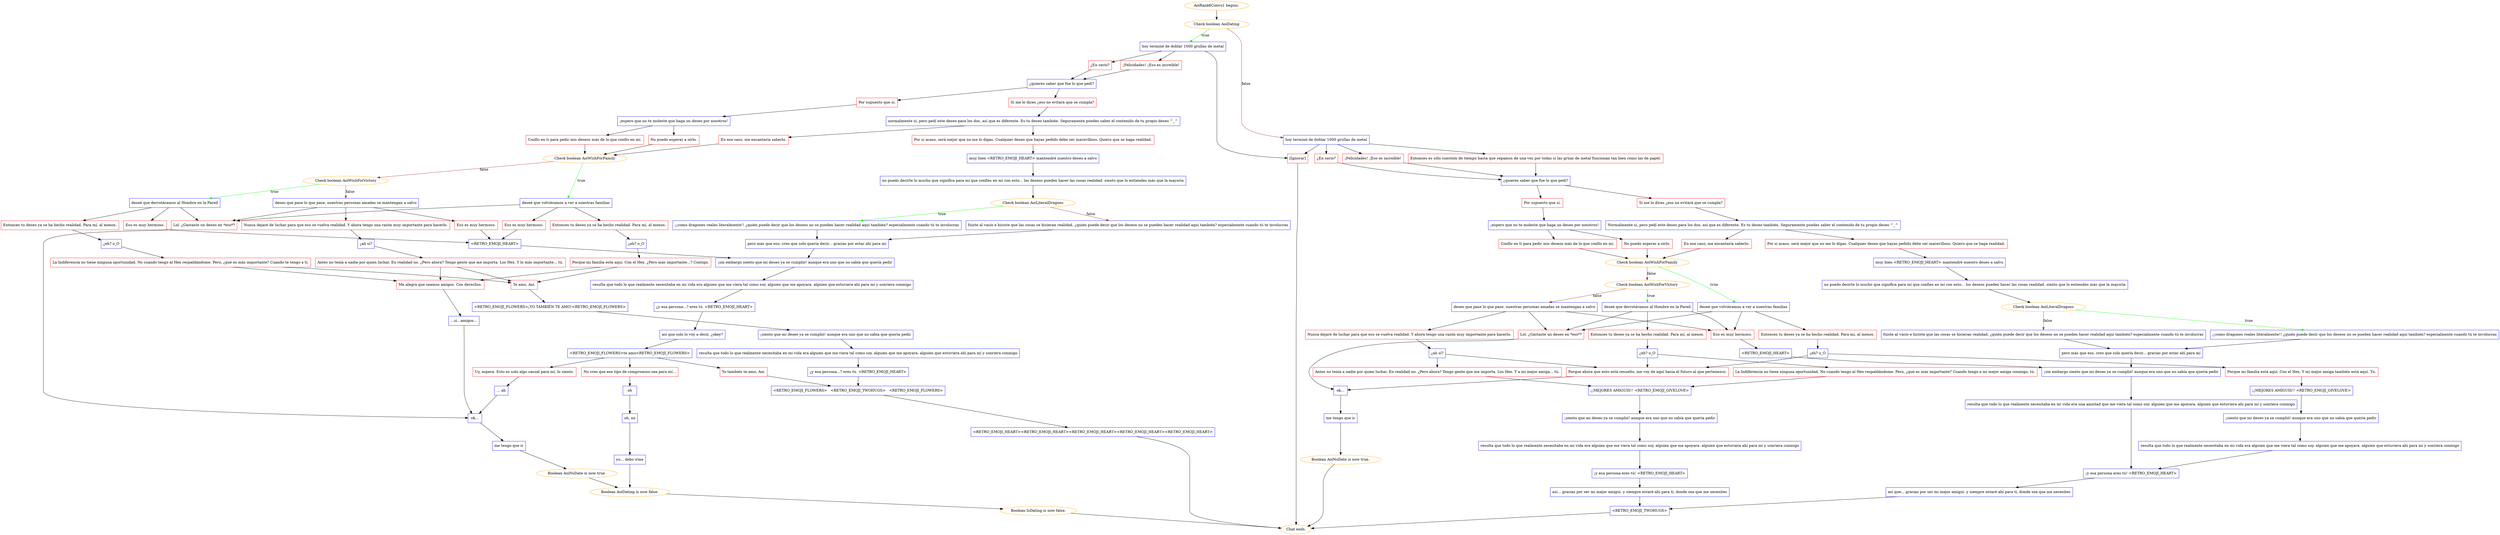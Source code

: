 digraph {
	"AoiRank6Convo1 begins." [color=orange];
		"AoiRank6Convo1 begins." -> j1159499694;
	j1159499694 [label="Check boolean AoiDating",color=orange];
		j1159499694 -> j1829914935 [label=true,color=green];
		j1159499694 -> j2170742738 [label=false,color=brown];
	j1829914935 [label="hoy terminé de doblar 1000 grullas de metal",shape=box,color=blue];
		j1829914935 -> j57888202;
		j1829914935 -> j1679459087;
		j1829914935 -> j984287941;
	j2170742738 [label="hoy terminé de doblar 1000 grullas de metal",shape=box,color=blue];
		j2170742738 -> j3262255268;
		j2170742738 -> j1833075565;
		j2170742738 -> j3875037906;
		j2170742738 -> j984287941;
	j57888202 [label="¿En serio?",shape=box,color=red];
		j57888202 -> j1503619943;
	j1679459087 [label="¡Felicidades! ¡Eso es increíble!",shape=box,color=red];
		j1679459087 -> j1503619943;
	j984287941 [label="[Ignorar]",shape=box,color=red];
		j984287941 -> "Chat ends.";
	j3262255268 [label="Entonces es sólo cuestión de tiempo hasta que sepamos de una vez por todas si las grúas de metal funcionan tan bien como las de papel.",shape=box,color=red];
		j3262255268 -> j4201755230;
	j1833075565 [label="¿En serio?",shape=box,color=red];
		j1833075565 -> j4201755230;
	j3875037906 [label="¡Felicidades! ¡Eso es increíble!",shape=box,color=red];
		j3875037906 -> j4201755230;
	j1503619943 [label="¿quieres saber que fue lo que pedí?",shape=box,color=blue];
		j1503619943 -> j2127820248;
		j1503619943 -> j856815183;
	"Chat ends." [color=orange];
	j4201755230 [label="¿quieres saber que fue lo que pedí?",shape=box,color=blue];
		j4201755230 -> j477112697;
		j4201755230 -> j3224431565;
	j2127820248 [label="Si me lo dices ¿eso no evitará que se cumpla?",shape=box,color=red];
		j2127820248 -> j1026484921;
	j856815183 [label="Por supuesto que sí.",shape=box,color=red];
		j856815183 -> j2705897287;
	j477112697 [label="Si me lo dices ¿eso no evitará que se cumpla?",shape=box,color=red];
		j477112697 -> j3417696772;
	j3224431565 [label="Por supuesto que sí.",shape=box,color=red];
		j3224431565 -> j3676867995;
	j1026484921 [label="normalmente sí, pero pedí este deseo para los dos, así que es diferente. Es tu deseo también. Seguramente puedes saber el contenido de tu propio deseo ^_^",shape=box,color=blue];
		j1026484921 -> j2667146163;
		j1026484921 -> j1952412112;
	j2705897287 [label="¡espero que no te moleste que haga un deseo por nosotros!",shape=box,color=blue];
		j2705897287 -> j3875003936;
		j2705897287 -> j2138969629;
	j3417696772 [label="Normalmente sí, pero pedí este deseo para los dos, así que es diferente. Es tu deseo también. Seguramente puedes saber el contenido de tu propio deseo ^_^",shape=box,color=blue];
		j3417696772 -> j2316756846;
		j3417696772 -> j1825951095;
	j3676867995 [label="¡espero que no te moleste que haga un deseo por nosotros!",shape=box,color=blue];
		j3676867995 -> j566863279;
		j3676867995 -> j273244355;
	j2667146163 [label="Por si acaso, será mejor que no me lo digas. Cualquier deseo que hayas pedido debe ser maravilloso. Quiero que se haga realidad.",shape=box,color=red];
		j2667146163 -> j2215617320;
	j1952412112 [label="En ese caso, me encantaría saberlo.",shape=box,color=red];
		j1952412112 -> j1731423625;
	j3875003936 [label="Confío en ti para pedir mis deseos más de lo que confío en mí.",shape=box,color=red];
		j3875003936 -> j1731423625;
	j2138969629 [label="No puedo esperar a oírlo.",shape=box,color=red];
		j2138969629 -> j1731423625;
	j2316756846 [label="Por si acaso, será mejor que no me lo digas. Cualquier deseo que hayas pedido debe ser maravilloso. Quiero que se haga realidad.",shape=box,color=red];
		j2316756846 -> j3877700544;
	j1825951095 [label="En ese caso, me encantaría saberlo.",shape=box,color=red];
		j1825951095 -> j4261509095;
	j566863279 [label="Confío en ti para pedir mis deseos más de lo que confío en mí.",shape=box,color=red];
		j566863279 -> j4261509095;
	j273244355 [label="No puedo esperar a oírlo.",shape=box,color=red];
		j273244355 -> j4261509095;
	j2215617320 [label="muy bien <RETRO_EMOJI_HEART> mantendré nuestro deseo a salvo",shape=box,color=blue];
		j2215617320 -> j3035217469;
	j1731423625 [label="Check boolean AoiWishForFamily",color=orange];
		j1731423625 -> j3912038691 [label=true,color=green];
		j1731423625 -> j853113975 [label=false,color=brown];
	j3877700544 [label="muy bien <RETRO_EMOJI_HEART> mantendré nuestro deseo a salvo",shape=box,color=blue];
		j3877700544 -> j2090016004;
	j4261509095 [label="Check boolean AoiWishForFamily",color=orange];
		j4261509095 -> j1969763341 [label=true,color=green];
		j4261509095 -> j2512076100 [label=false,color=brown];
	j3035217469 [label="no puedo decirte lo mucho que significa para mí que confíes en mí con esto... los deseos pueden hacer las cosas realidad. siento que lo entiendes más que la mayoría",shape=box,color=blue];
		j3035217469 -> j356138990;
	j3912038691 [label="deseé que volviéramos a ver a nuestras familias",shape=box,color=blue];
		j3912038691 -> j1804881641;
		j3912038691 -> j2372514945;
		j3912038691 -> j4240097532;
	j853113975 [label="Check boolean AoiWishForVictory",color=orange];
		j853113975 -> j163714665 [label=true,color=green];
		j853113975 -> j727798916 [label=false,color=brown];
	j2090016004 [label="no puedo decirte lo mucho que significa para mí que confíes en mí con esto... los deseos pueden hacer las cosas realidad. siento que lo entiendes más que la mayoría",shape=box,color=blue];
		j2090016004 -> j1681411811;
	j1969763341 [label="deseé que volviéramos a ver a nuestras familias",shape=box,color=blue];
		j1969763341 -> j2018045561;
		j1969763341 -> j4091605617;
		j1969763341 -> j3264894003;
	j2512076100 [label="Check boolean AoiWishForVictory",color=orange];
		j2512076100 -> j1655885229 [label=true,color=green];
		j2512076100 -> j1818557879 [label=false,color=brown];
	j356138990 [label="Check boolean AoiLiteralDragons",color=orange];
		j356138990 -> j237366501 [label=true,color=green];
		j356138990 -> j1515075640 [label=false,color=brown];
	j1804881641 [label="Entonces tu deseo ya se ha hecho realidad. Para mí, al menos.",shape=box,color=red];
		j1804881641 -> j1895705211;
	j2372514945 [label="Eso es muy hermoso.",shape=box,color=red];
		j2372514945 -> j2038243606;
	j4240097532 [label="Lol. ¿Gastaste un deseo en *eso*?",shape=box,color=red];
		j4240097532 -> j1771206147;
	j163714665 [label="deseé que derrotáramos al Hombre en la Pared",shape=box,color=blue];
		j163714665 -> j2421249586;
		j163714665 -> j829521046;
		j163714665 -> j4240097532;
	j727798916 [label="deseo que pase lo que pase, nuestras personas amadas se mantengan a salvo",shape=box,color=blue];
		j727798916 -> j2590756502;
		j727798916 -> j3446158461;
		j727798916 -> j4240097532;
	j1681411811 [label="Check boolean AoiLiteralDragons",color=orange];
		j1681411811 -> j2593876917 [label=true,color=green];
		j1681411811 -> j1223822780 [label=false,color=brown];
	j2018045561 [label="Entonces tu deseo ya se ha hecho realidad. Para mí, al menos.",shape=box,color=red];
		j2018045561 -> j1969667584;
	j4091605617 [label="Eso es muy hermoso.",shape=box,color=red];
		j4091605617 -> j1456213302;
	j3264894003 [label="Lol. ¿Gastaste un deseo en *eso*?",shape=box,color=red];
		j3264894003 -> j4283732277;
	j1655885229 [label="deseé que derrotáramos al Hombre en la Pared",shape=box,color=blue];
		j1655885229 -> j2613359984;
		j1655885229 -> j4091605617;
		j1655885229 -> j3264894003;
	j1818557879 [label="deseo que pase lo que pase, nuestras personas amadas se mantengan a salvo",shape=box,color=blue];
		j1818557879 -> j823803168;
		j1818557879 -> j4091605617;
		j1818557879 -> j3264894003;
	j237366501 [label="¡¡como dragones reales literalmente!! ¿quién puede decir que los deseos no se pueden hacer realidad aquí también? especialmente cuando tú te involucras",shape=box,color=blue];
		j237366501 -> j3206175420;
	j1515075640 [label="fuiste al vacío e hiciste que las cosas se hicieran realidad. ¿quién puede decir que los deseos no se pueden hacer realidad aquí también? especialmente cuando tú te involucras",shape=box,color=blue];
		j1515075640 -> j3206175420;
	j1895705211 [label="¿eh? o_O",shape=box,color=blue];
		j1895705211 -> j3831991318;
	j2038243606 [label="<RETRO_EMOJI_HEART>",shape=box,color=blue];
		j2038243606 -> j78246912;
	j1771206147 [label="ok...",shape=box,color=blue];
		j1771206147 -> j3588861088;
	j2421249586 [label="Entonces tu deseo ya se ha hecho realidad. Para mí, al menos.",shape=box,color=red];
		j2421249586 -> j1979902262;
	j829521046 [label="Eso es muy hermoso.",shape=box,color=red];
		j829521046 -> j2038243606;
	j2590756502 [label="Nunca dejaré de luchar para que eso se vuelva realidad. Y ahora tengo una razón muy importante para hacerlo.",shape=box,color=red];
		j2590756502 -> j3478376970;
	j3446158461 [label="Eso es muy hermoso.",shape=box,color=red];
		j3446158461 -> j2038243606;
	j2593876917 [label="¡¡como dragones reales literalmente!! ¿quién puede decir que los deseos no se pueden hacer realidad aquí también? especialmente cuando tú te involucras",shape=box,color=blue];
		j2593876917 -> j679444723;
	j1223822780 [label="fuiste al vacío e hiciste que las cosas se hicieran realidad. ¿quién puede decir que los deseos no se pueden hacer realidad aquí también? especialmente cuando tú te involucras",shape=box,color=blue];
		j1223822780 -> j679444723;
	j1969667584 [label="¿eh? o_O",shape=box,color=blue];
		j1969667584 -> j2233793756;
		j1969667584 -> j671241432;
	j1456213302 [label="<RETRO_EMOJI_HEART>",shape=box,color=blue];
		j1456213302 -> j2664861641;
	j4283732277 [label="ok...",shape=box,color=blue];
		j4283732277 -> j1804044426;
	j2613359984 [label="Entonces tu deseo ya se ha hecho realidad. Para mí, al menos.",shape=box,color=red];
		j2613359984 -> j3594788242;
	j823803168 [label="Nunca dejaré de luchar para que eso se vuelva realidad. Y ahora tengo una razón muy importante para hacerlo.",shape=box,color=red];
		j823803168 -> j734565714;
	j3206175420 [label="pero más que eso, creo que solo quería decir... gracias por estar ahí para mí",shape=box,color=blue];
		j3206175420 -> j78246912;
	j3831991318 [label="Porque mi familia está aquí. Con el Hex. ¿Pero más importante...? Contigo.",shape=box,color=red];
		j3831991318 -> j1321803154;
		j3831991318 -> j1677578615;
	j78246912 [label="¡sin embargo siento que mi deseo ya se cumplió! aunque era uno que no sabía que quería pedir",shape=box,color=blue];
		j78246912 -> j1651693055;
	j3588861088 [label="me tengo que ir",shape=box,color=blue];
		j3588861088 -> j1862123684;
	j1979902262 [label="¿eh? o_O",shape=box,color=blue];
		j1979902262 -> j3002412912;
	j3478376970 [label="¿ah sí?",shape=box,color=blue];
		j3478376970 -> j769839665;
	j679444723 [label="pero más que eso, creo que solo quería decir... gracias por estar ahí para mí",shape=box,color=blue];
		j679444723 -> j2664861641;
	j2233793756 [label="Porque mi familia está aquí. Con el Hex. Y mi mejor amiga también está aquí. Tú.",shape=box,color=red];
		j2233793756 -> j3966787991;
	j671241432 [label="Porque ahora que esto está resuelto, me voy de aquí hacia el futuro al que pertenezco.",shape=box,color=red];
		j671241432 -> j4283732277;
	j2664861641 [label="¡sin embargo siento que mi deseo ya se cumplió! aunque era uno que no sabía que quería pedir",shape=box,color=blue];
		j2664861641 -> j4270828301;
	j1804044426 [label="me tengo que ir",shape=box,color=blue];
		j1804044426 -> j4121660697;
	j3594788242 [label="¿eh? o_O",shape=box,color=blue];
		j3594788242 -> j889574868;
		j3594788242 -> j671241432;
	j734565714 [label="¿ah sí?",shape=box,color=blue];
		j734565714 -> j403819743;
		j734565714 -> j671241432;
	j1321803154 [label="Te amo, Aoi.",shape=box,color=red];
		j1321803154 -> j1281971386;
	j1677578615 [label="Me alegra que seamos amigos. Con derechos.",shape=box,color=red];
		j1677578615 -> j2017356700;
	j1651693055 [label="resulta que todo lo que realmente necesitaba en mi vida era alguien que me viera tal como soy. alguien que me apoyara. alguien que estuviera ahí para mí y sonriera conmigo",shape=box,color=blue];
		j1651693055 -> j1620840550;
	j1862123684 [label="Boolean AoiNoDate is now true.",color=orange];
		j1862123684 -> j269073143;
	j3002412912 [label="La Indiferencia no tiene ninguna oportunidad. No cuando tengo al Hex respaldándome. Pero, ¿qué es más importante? Cuando te tengo a ti.",shape=box,color=red];
		j3002412912 -> j1321803154;
		j3002412912 -> j1677578615;
	j769839665 [label="Antes no tenía a nadie por quien luchar. En realidad no. ¿Pero ahora? Tengo gente que me importa. Los Hex. Y lo más importante... tú.",shape=box,color=red];
		j769839665 -> j1321803154;
		j769839665 -> j1677578615;
	j3966787991 [label="¡¡MEJORES AMIGUIS!! <RETRO_EMOJI_GIVELOVE>",shape=box,color=blue];
		j3966787991 -> j1467912628;
	j4270828301 [label="resulta que todo lo que realmente necesitaba en mi vida era una amistad que me viera tal como soy. alguien que me apoyara. alguien que estuviera ahí para mí y sonriera conmigo",shape=box,color=blue];
		j4270828301 -> j3544538008;
	j4121660697 [label="Boolean AoiNoDate is now true.",color=orange];
		j4121660697 -> "Chat ends.";
	j889574868 [label="La Indiferencia no tiene ninguna oportunidad. No cuando tengo al Hex respaldándome. Pero, ¿qué es más importante? Cuando tengo a mi mejor amiga conmigo, tú.",shape=box,color=red];
		j889574868 -> j2333030221;
	j403819743 [label="Antes no tenía a nadie por quien luchar. En realidad no. ¿Pero ahora? Tengo gente que me importa. Los Hex. Y a mi mejor amiga... tú.",shape=box,color=red];
		j403819743 -> j2333030221;
	j1281971386 [label="<RETRO_EMOJI_FLOWERS>¡YO TAMBIÉN TE AMO!<RETRO_EMOJI_FLOWERS>",shape=box,color=blue];
		j1281971386 -> j6672602;
	j2017356700 [label="...si...amigos...",shape=box,color=blue];
		j2017356700 -> j1771206147;
	j1620840550 [label="¿y esa persona...? eres tú. <RETRO_EMOJI_HEART>",shape=box,color=blue];
		j1620840550 -> j526324908;
	j269073143 [label="Boolean AoiDating is now false.",color=orange];
		j269073143 -> j1242024027;
	j1467912628 [label="¡siento que mi deseo ya se cumplió! aunque era uno que no sabía que quería pedir",shape=box,color=blue];
		j1467912628 -> j2115456656;
	j3544538008 [label="¡y esa persona eres tú! <RETRO_EMOJI_HEART>",shape=box,color=blue];
		j3544538008 -> j2317441937;
	j2333030221 [label="¡¡MEJORES AMIGUIS!! <RETRO_EMOJI_GIVELOVE>",shape=box,color=blue];
		j2333030221 -> j1359557027;
	j6672602 [label="¡siento que mi deseo ya se cumplió! aunque era uno que no sabía que quería pedir",shape=box,color=blue];
		j6672602 -> j1367652557;
	j526324908 [label="así que solo lo voy a decir, ¿okey?",shape=box,color=blue];
		j526324908 -> j2839402550;
	j1242024027 [label="Boolean IsDating is now false.",color=orange];
		j1242024027 -> "Chat ends.";
	j2115456656 [label="resulta que todo lo que realmente necesitaba en mi vida era alguien que me viera tal como soy. alguien que me apoyara. alguien que estuviera ahí para mí y sonriera conmigo",shape=box,color=blue];
		j2115456656 -> j3544538008;
	j2317441937 [label="así que... gracias por ser mi mejor amigui. y siempre estaré ahí para ti, donde sea que me necesites",shape=box,color=blue];
		j2317441937 -> j1368099438;
	j1359557027 [label="¡siento que mi deseo ya se cumplió! aunque era uno que no sabía que quería pedir",shape=box,color=blue];
		j1359557027 -> j213473417;
	j1367652557 [label="resulta que todo lo que realmente necesitaba en mi vida era alguien que me viera tal como soy. alguien que me apoyara. alguien que estuviera ahí para mí y sonriera conmigo",shape=box,color=blue];
		j1367652557 -> j700282530;
	j2839402550 [label="<RETRO_EMOJI_FLOWERS>te amo<RETRO_EMOJI_FLOWERS>",shape=box,color=blue];
		j2839402550 -> j4123895060;
		j2839402550 -> j1212867520;
		j2839402550 -> j3235093813;
	j1368099438 [label="<RETRO_EMOJI_TWOHUGS>",shape=box,color=blue];
		j1368099438 -> "Chat ends.";
	j213473417 [label="resulta que todo lo que realmente necesitaba en mi vida era alguien que me viera tal como soy. alguien que me apoyara. alguien que estuviera ahí para mí y sonriera conmigo",shape=box,color=blue];
		j213473417 -> j1006525593;
	j700282530 [label="¿y esa persona...? eres tú. <RETRO_EMOJI_HEART>",shape=box,color=blue];
		j700282530 -> j348520668;
	j4123895060 [label="Yo también te amo, Aoi.",shape=box,color=red];
		j4123895060 -> j348520668;
	j1212867520 [label="No creo que ese tipo de compromiso sea para mí...",shape=box,color=red];
		j1212867520 -> j3856981921;
	j3235093813 [label="Uy, espera. Esto es solo algo casual para mí, lo siento.",shape=box,color=red];
		j3235093813 -> j4143890066;
	j1006525593 [label="¡y esa persona eres tú! <RETRO_EMOJI_HEART>",shape=box,color=blue];
		j1006525593 -> j1347546286;
	j348520668 [label="<RETRO_EMOJI_FLOWERS>   <RETRO_EMOJI_TWOHUGS>   <RETRO_EMOJI_FLOWERS>",shape=box,color=blue];
		j348520668 -> j1982409654;
	j3856981921 [label="oh",shape=box,color=blue];
		j3856981921 -> j970061037;
	j4143890066 [label="... ah",shape=box,color=blue];
		j4143890066 -> j1771206147;
	j1347546286 [label="así... gracias por ser mi mejor amigui. y siempre estaré ahí para ti, donde sea que me necesites",shape=box,color=blue];
		j1347546286 -> j1368099438;
	j1982409654 [label="<RETRO_EMOJI_HEART><RETRO_EMOJI_HEART><RETRO_EMOJI_HEART><RETRO_EMOJI_HEART><RETRO_EMOJI_HEART>",shape=box,color=blue];
		j1982409654 -> "Chat ends.";
	j970061037 [label="oh, no",shape=box,color=blue];
		j970061037 -> j1773477579;
	j1773477579 [label="yo... debo irme",shape=box,color=blue];
		j1773477579 -> j269073143;
}